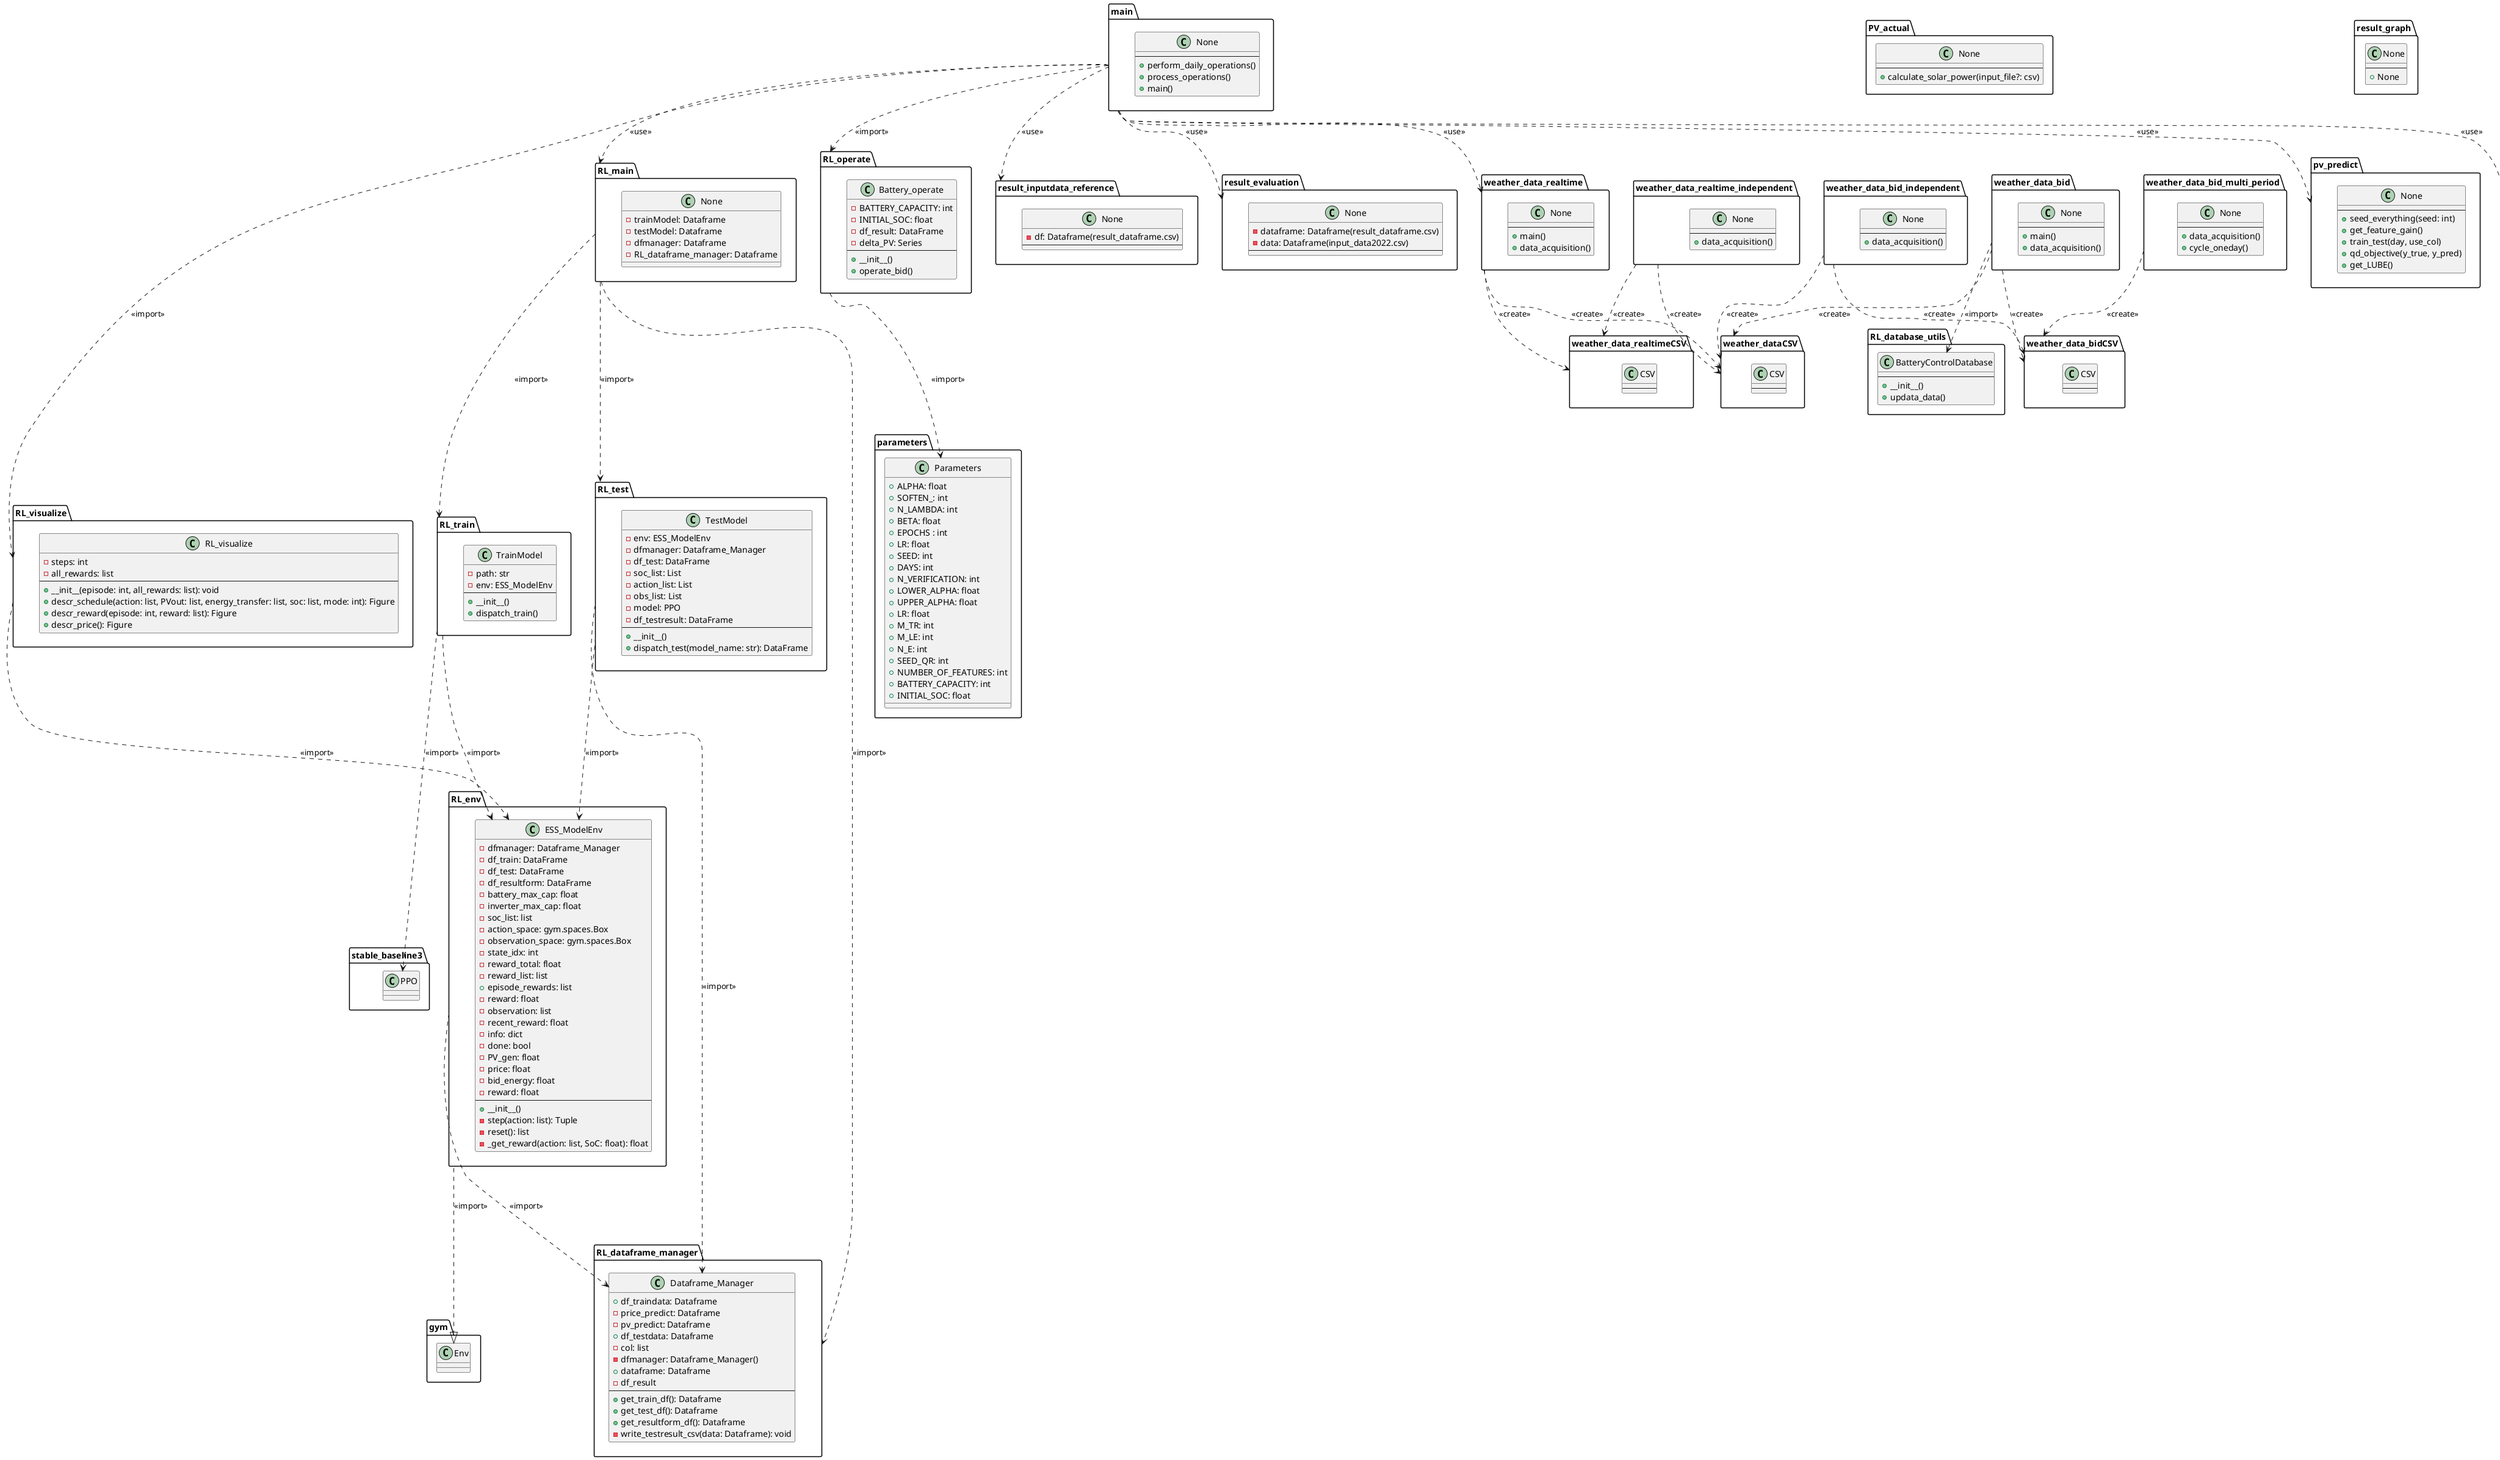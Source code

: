 @startuml Class_Diagram
'main.py
package "main"{
  class None {
    --
    +perform_daily_operations()
    +process_operations()
    +main()
  }
}
' RL_visualize.py
package "RL_visualize"{
  class RL_visualize {
  -steps: int
  -all_rewards: list
  --
  +__init__(episode: int, all_rewards: list): void
  +descr_schedule(action: list, PVout: list, energy_transfer: list, soc: list, mode: int): Figure
  +descr_reward(episode: int, reward: list): Figure
  +descr_price(): Figure
  }
}
' RL_env.py
package "RL_env" {
  class ESS_ModelEnv {
    -dfmanager: Dataframe_Manager
    -df_train: DataFrame
    -df_test: DataFrame
    -df_resultform: DataFrame
    -battery_max_cap: float
    -inverter_max_cap: float
    -soc_list: list
    -action_space: gym.spaces.Box
    -observation_space: gym.spaces.Box
    -state_idx: int
    -reward_total: float
    -reward_list: list
    +episode_rewards: list
    -reward: float
    -observation: list
    -recent_reward: float
    -info: dict
    -done: bool
    -PV_gen: float
    -price: float
    -bid_energy: float
    -reward: float
    --
    +__init__()
    -step(action: list): Tuple
    -reset(): list
    -_get_reward(action: list, SoC: float): float
  }
}
package gym {
  class Env
}
' RL_dataframe_manager.py
package "RL_dataframe_manager"{
  class Dataframe_Manager {
    +df_traindata: Dataframe
    -price_predict: Dataframe
    -pv_predict: Dataframe
    +df_testdata: Dataframe
    -col: list
    -dfmanager: Dataframe_Manager()
    +dataframe: Dataframe
    -df_result
    --
    +get_train_df(): Dataframe
    +get_test_df(): Dataframe
    +get_resultform_df(): Dataframe
    -write_testresult_csv(data: Dataframe): void
  }
}
' RL_operate.py
package "RL_operate"{
  class Battery_operate {
      -BATTERY_CAPACITY: int
      -INITIAL_SOC: float
      -df_result: DataFrame
      -delta_PV: Series
      --
      +__init__()
      +operate_bid()
  }
}
' parameters.py
package "parameters"{
  class Parameters {
    +ALPHA: float
    +SOFTEN_: int
    +N_LAMBDA: int
    +BETA: float
    +EPOCHS : int
    +LR: float
    +SEED: int
    +DAYS: int
    +N_VERIFICATION: int
    +LOWER_ALPHA: float
    +UPPER_ALPHA: float
    +LR: float
    +M_TR: int
    +M_LE: int
    +N_E: int
    +SEED_QR: int
    +NUMBER_OF_FEATURES: int
    +BATTERY_CAPACITY: int
    +INITIAL_SOC: float
    }
}
' RL_main.py
package "RL_main"{
  class None {
    -trainModel: Dataframe
    -testModel: Dataframe
    -dfmanager: Dataframe
    -RL_dataframe_manager: Dataframe
  }
}
' RL_train.py
package "RL_train" {
  class TrainModel {
    -path: str
    -env: ESS_ModelEnv 
    --
    +__init__()
    +dispatch_train()
  }
}
' PPO
package "stable_baseline3" {
  class PPO {
  }
}
' RL_test.py
package "RL_test" {
  class TestModel {
    -env: ESS_ModelEnv
    -dfmanager: Dataframe_Manager
    -df_test: DataFrame
    -soc_list: List
    -action_list: List
    -obs_list: List
    -model: PPO
    -df_testresult: DataFrame
    --
    +__init__()
    +dispatch_test(model_name: str): DataFrame
  }
}
'result_inputdata_reference.py
package "result_inputdata_reference"{
  class None {
    -df: Dataframe(result_dataframe.csv)
    --
  }
}
'result_evaluation.py
package "result_evaluation"{
  class None {
    -dataframe: Dataframe(result_dataframe.csv)
    -data: Dataframe(input_data2022.csv)
    --
  }
}
'weather_data_realtime.py
package "weather_data_realtime"{
  class None {
    --
    +main()
    +data_acquisition()
  }
}
'pv_predict.py
package "pv_predict"{
  class None {
    --
    +seed_everything(seed: int)
    +get_feature_gain()
    +train_test(day, use_col)
    +qd_objective(y_true, y_pred)
    +get_LUBE()
  }
}
'price_predict.py
package "price_predict"{
  class None {
    --
  }
}
'PV_actual.py
package "PV_actual"{
  class None {
    --
    +calculate_solar_power(input_file?: csv)
  }
}

'price_predict.py
package "price_predict"{
  class None {
    --
    +None
  }
}

'result_graph.py
package "result_graph"{
  class None {
    --
    +None
  }
}

'RL_database_utils.py
package "RL_database_utils"{
  class BatteryControlDatabase {
    --
    +__init__()
    +updata_data()
  }
}

'weather_data_bid_independent.py
package "weather_data_bid_independent"{
  class None {
    --
    +data_acquisition()
  }
}

'weather_data.csv
package "weather_dataCSV"{
  class CSV {
    --
  }
}
'weather_data_bid_multi-period.py
package "weather_data_bid_multi_period"{
  class None {
    --
    +data_acquisition()
    +cycle_oneday()
  }
}

'weather_data_bid.csv
package "weather_data_bidCSV"{
  class CSV {
    --
  }
}

'weather_data_bid.py
package "weather_data_bid"{
  class None {
    --
    +main()
    +data_acquisition()
  }
}

'weather_data_realtime_independent.py
package "weather_data_realtime_independent"{
  class None {
    --
    +data_acquisition()
  }
}

'weather_data_realtime.csv
package "weather_data_realtimeCSV"{
  class CSV {
    --
  }
}
'main関連
main ..> RL_visualize :<<import>>
main ..> RL_operate : <<import>>
main ..> RL_main : <<use>>
main ..> result_inputdata_reference : <<use>>
main ..> result_evaluation : <<use>>
main ..> weather_data_realtime : <<use>>
main ..> pv_predict : <<use>>
main ..> price_predict : <<use>>
RL_visualize ...> ESS_ModelEnv : <<import>>
RL_env ...|> gym.Env : <<import>>
RL_env ...> Dataframe_Manager : <<import>>
RL_operate ...> Parameters : <<import>>
RL_main ...> RL_train : <<import>>
RL_main ...> RL_test : <<import>>
RL_main ...> RL_dataframe_manager : <<import>>
RL_train ...> ESS_ModelEnv : <<import>>
RL_train ...> PPO : <<import>>
RL_test ...> ESS_ModelEnv : <<import>>
RL_test ...> Dataframe_Manager : <<import>>

'その他
weather_data_bid_independent ..> weather_data_bidCSV : <<create>>
weather_data_bid_independent ..> weather_dataCSV : <<create>>
weather_data_bid_multi_period ..> weather_data_bidCSV : <<create>>
weather_data_bid ..> weather_data_bidCSV : <<create>>
weather_data_bid ..> weather_dataCSV : <<create>>
weather_data_bid ..> BatteryControlDatabase : <<import>>
weather_data_realtime_independent ..> weather_data_realtimeCSV : <<create>>
weather_data_realtime_independent ..> weather_dataCSV : <<create>>
weather_data_realtime ..> weather_data_realtimeCSV : <<create>>
weather_data_realtime ..> weather_dataCSV : <<create>>
@enduml

